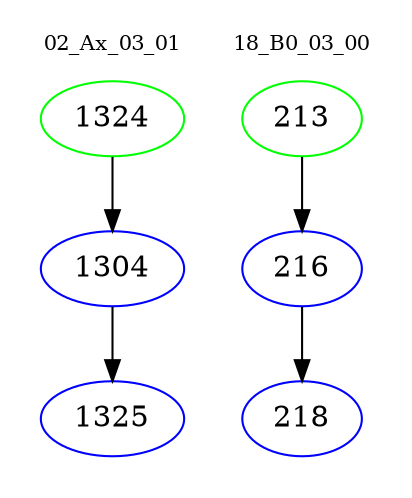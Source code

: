 digraph{
subgraph cluster_0 {
color = white
label = "02_Ax_03_01";
fontsize=10;
T0_1324 [label="1324", color="green"]
T0_1324 -> T0_1304 [color="black"]
T0_1304 [label="1304", color="blue"]
T0_1304 -> T0_1325 [color="black"]
T0_1325 [label="1325", color="blue"]
}
subgraph cluster_1 {
color = white
label = "18_B0_03_00";
fontsize=10;
T1_213 [label="213", color="green"]
T1_213 -> T1_216 [color="black"]
T1_216 [label="216", color="blue"]
T1_216 -> T1_218 [color="black"]
T1_218 [label="218", color="blue"]
}
}
